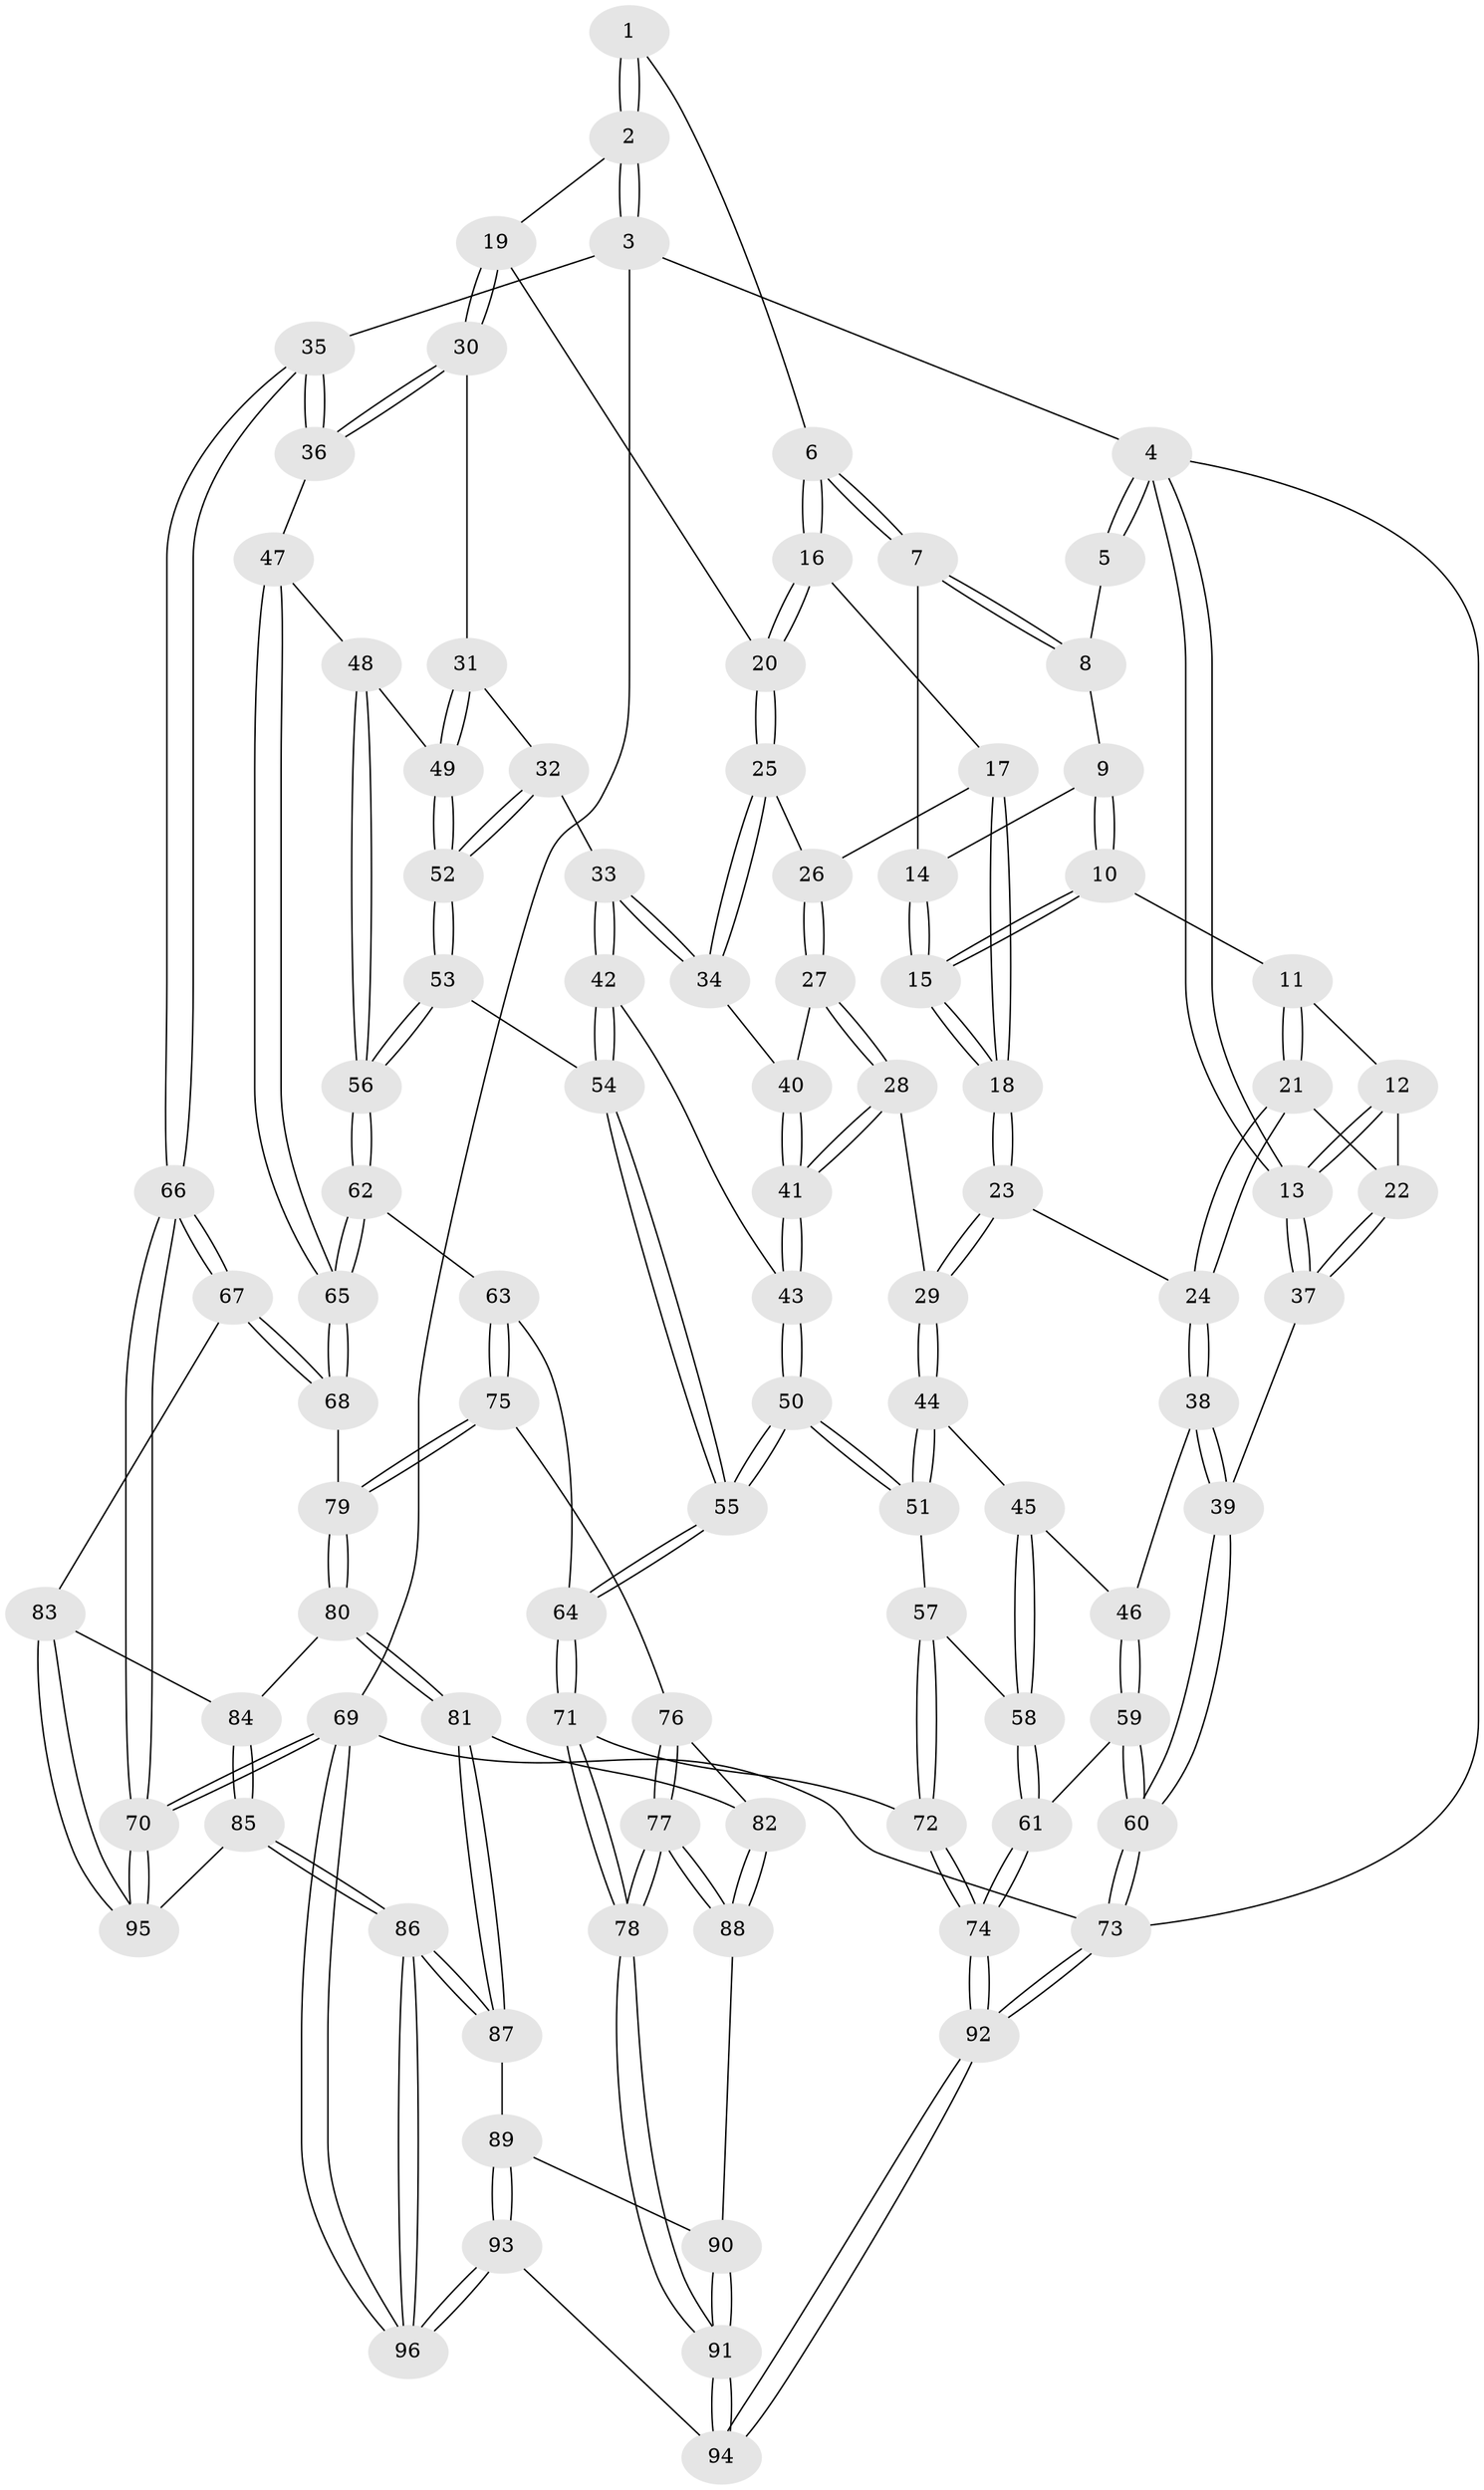 // coarse degree distribution, {3: 0.3958333333333333, 4: 0.5416666666666666, 5: 0.0625}
// Generated by graph-tools (version 1.1) at 2025/38/03/04/25 23:38:27]
// undirected, 96 vertices, 237 edges
graph export_dot {
  node [color=gray90,style=filled];
  1 [pos="+0.6486281791153679+0"];
  2 [pos="+0.9212417212781207+0"];
  3 [pos="+1+0"];
  4 [pos="+0+0"];
  5 [pos="+0.25449800737650036+0"];
  6 [pos="+0.45147711165629817+0.12808644109997513"];
  7 [pos="+0.450691633110489+0.12764214587830788"];
  8 [pos="+0.2652246620965122+0"];
  9 [pos="+0.22222414813373678+0.09706169040039486"];
  10 [pos="+0.19726349114394937+0.1520736375283138"];
  11 [pos="+0.17099256839132213+0.1640361637088582"];
  12 [pos="+0.102910242414767+0.15797989769712556"];
  13 [pos="+0+0"];
  14 [pos="+0.3682989864347001+0.147166494159324"];
  15 [pos="+0.29101391184799824+0.2473529843807437"];
  16 [pos="+0.46414658480800264+0.14960835882487783"];
  17 [pos="+0.444099157983004+0.2164467414734328"];
  18 [pos="+0.31783999042318045+0.2934994221340431"];
  19 [pos="+0.7827849472564916+0.11175697262118382"];
  20 [pos="+0.6702137333679127+0.17969607173962543"];
  21 [pos="+0.1400275637699522+0.2926401469945816"];
  22 [pos="+0+0.2617244543208409"];
  23 [pos="+0.3129057573758562+0.35989127339495824"];
  24 [pos="+0.1568919984855381+0.3754430889611636"];
  25 [pos="+0.6012344861113873+0.3066324365963598"];
  26 [pos="+0.482068443495865+0.2750995371736333"];
  27 [pos="+0.44663342080841506+0.3617732874104005"];
  28 [pos="+0.37002574577909136+0.4061498717449421"];
  29 [pos="+0.3448057483621725+0.4021579031209236"];
  30 [pos="+0.8267665235251788+0.30015122898631247"];
  31 [pos="+0.7056969290362748+0.43145280479799153"];
  32 [pos="+0.6605389635608176+0.4331856028375196"];
  33 [pos="+0.6477287595345356+0.42819178335170394"];
  34 [pos="+0.5998848573514582+0.36011817818513486"];
  35 [pos="+1+0.4145076598904784"];
  36 [pos="+0.964041546470416+0.4335136067993073"];
  37 [pos="+0+0.3551958468960308"];
  38 [pos="+0.05381769344574166+0.47729350321951336"];
  39 [pos="+0+0.46704419640448736"];
  40 [pos="+0.5584870725953153+0.3740763329556672"];
  41 [pos="+0.4681294970277372+0.4860911082115428"];
  42 [pos="+0.5586414329351557+0.5099851671647532"];
  43 [pos="+0.48790767062590956+0.5215175316185386"];
  44 [pos="+0.28676538830187137+0.5461566364018032"];
  45 [pos="+0.28582904066630915+0.5463983420039266"];
  46 [pos="+0.12236239002938602+0.5354053285233275"];
  47 [pos="+0.8578676512541324+0.5473734066810565"];
  48 [pos="+0.8156964754649163+0.53437026414623"];
  49 [pos="+0.8096738346256392+0.5315988345887706"];
  50 [pos="+0.45995902011639717+0.6135653989335407"];
  51 [pos="+0.34060340319956633+0.5967927463842574"];
  52 [pos="+0.6665188468371722+0.578629225518364"];
  53 [pos="+0.6540666489914145+0.6005558426869502"];
  54 [pos="+0.6169320285786253+0.5888452323379363"];
  55 [pos="+0.4796719268638992+0.649986663969057"];
  56 [pos="+0.6731492181663308+0.6617984082756587"];
  57 [pos="+0.325362756065689+0.6601784793092328"];
  58 [pos="+0.21428753522485547+0.7021639603249389"];
  59 [pos="+0.15393073057378615+0.767852639863807"];
  60 [pos="+0+0.8351242027367689"];
  61 [pos="+0.1546061944103769+0.7681017386951334"];
  62 [pos="+0.6733143083880841+0.6629492816171029"];
  63 [pos="+0.6556662081911756+0.6943590924721704"];
  64 [pos="+0.4830488475688061+0.667207303615994"];
  65 [pos="+0.8699658973017311+0.6772311599411167"];
  66 [pos="+1+0.8585881876610915"];
  67 [pos="+0.9485506943357611+0.7503713261756259"];
  68 [pos="+0.8888808627913741+0.7125522033235607"];
  69 [pos="+1+1"];
  70 [pos="+1+1"];
  71 [pos="+0.44783439366150374+0.8120918503026143"];
  72 [pos="+0.3580823514401537+0.8085840207039832"];
  73 [pos="+0+1"];
  74 [pos="+0.24284039035985555+0.8438574323015173"];
  75 [pos="+0.6559907697927075+0.7021542377510398"];
  76 [pos="+0.6546774743488372+0.704812435238016"];
  77 [pos="+0.5048298932571674+0.8152422264926407"];
  78 [pos="+0.4533757320281968+0.8176627518633226"];
  79 [pos="+0.7605327855033731+0.7955241827074053"];
  80 [pos="+0.7582536289402378+0.8004114258663299"];
  81 [pos="+0.7219391153829718+0.8345668056141321"];
  82 [pos="+0.6418843312855206+0.8206479350653273"];
  83 [pos="+0.8273602357523425+0.8919318725489516"];
  84 [pos="+0.7759297070263954+0.8288882563031673"];
  85 [pos="+0.7802650087749872+0.9583990922305697"];
  86 [pos="+0.7561770430263561+0.9890339305774117"];
  87 [pos="+0.7189284628424617+0.9081504330850118"];
  88 [pos="+0.6134022225070824+0.8385306230732488"];
  89 [pos="+0.6334949875003234+0.8933889328604943"];
  90 [pos="+0.6209170535462265+0.8652875220738895"];
  91 [pos="+0.48997423017787994+1"];
  92 [pos="+0.1995087450690507+1"];
  93 [pos="+0.5387369070188224+1"];
  94 [pos="+0.5163150266132227+1"];
  95 [pos="+0.8236392407425207+0.9106524540459143"];
  96 [pos="+0.7307993938279143+1"];
  1 -- 2;
  1 -- 2;
  1 -- 6;
  2 -- 3;
  2 -- 3;
  2 -- 19;
  3 -- 4;
  3 -- 35;
  3 -- 69;
  4 -- 5;
  4 -- 5;
  4 -- 13;
  4 -- 13;
  4 -- 73;
  5 -- 8;
  6 -- 7;
  6 -- 7;
  6 -- 16;
  6 -- 16;
  7 -- 8;
  7 -- 8;
  7 -- 14;
  8 -- 9;
  9 -- 10;
  9 -- 10;
  9 -- 14;
  10 -- 11;
  10 -- 15;
  10 -- 15;
  11 -- 12;
  11 -- 21;
  11 -- 21;
  12 -- 13;
  12 -- 13;
  12 -- 22;
  13 -- 37;
  13 -- 37;
  14 -- 15;
  14 -- 15;
  15 -- 18;
  15 -- 18;
  16 -- 17;
  16 -- 20;
  16 -- 20;
  17 -- 18;
  17 -- 18;
  17 -- 26;
  18 -- 23;
  18 -- 23;
  19 -- 20;
  19 -- 30;
  19 -- 30;
  20 -- 25;
  20 -- 25;
  21 -- 22;
  21 -- 24;
  21 -- 24;
  22 -- 37;
  22 -- 37;
  23 -- 24;
  23 -- 29;
  23 -- 29;
  24 -- 38;
  24 -- 38;
  25 -- 26;
  25 -- 34;
  25 -- 34;
  26 -- 27;
  26 -- 27;
  27 -- 28;
  27 -- 28;
  27 -- 40;
  28 -- 29;
  28 -- 41;
  28 -- 41;
  29 -- 44;
  29 -- 44;
  30 -- 31;
  30 -- 36;
  30 -- 36;
  31 -- 32;
  31 -- 49;
  31 -- 49;
  32 -- 33;
  32 -- 52;
  32 -- 52;
  33 -- 34;
  33 -- 34;
  33 -- 42;
  33 -- 42;
  34 -- 40;
  35 -- 36;
  35 -- 36;
  35 -- 66;
  35 -- 66;
  36 -- 47;
  37 -- 39;
  38 -- 39;
  38 -- 39;
  38 -- 46;
  39 -- 60;
  39 -- 60;
  40 -- 41;
  40 -- 41;
  41 -- 43;
  41 -- 43;
  42 -- 43;
  42 -- 54;
  42 -- 54;
  43 -- 50;
  43 -- 50;
  44 -- 45;
  44 -- 51;
  44 -- 51;
  45 -- 46;
  45 -- 58;
  45 -- 58;
  46 -- 59;
  46 -- 59;
  47 -- 48;
  47 -- 65;
  47 -- 65;
  48 -- 49;
  48 -- 56;
  48 -- 56;
  49 -- 52;
  49 -- 52;
  50 -- 51;
  50 -- 51;
  50 -- 55;
  50 -- 55;
  51 -- 57;
  52 -- 53;
  52 -- 53;
  53 -- 54;
  53 -- 56;
  53 -- 56;
  54 -- 55;
  54 -- 55;
  55 -- 64;
  55 -- 64;
  56 -- 62;
  56 -- 62;
  57 -- 58;
  57 -- 72;
  57 -- 72;
  58 -- 61;
  58 -- 61;
  59 -- 60;
  59 -- 60;
  59 -- 61;
  60 -- 73;
  60 -- 73;
  61 -- 74;
  61 -- 74;
  62 -- 63;
  62 -- 65;
  62 -- 65;
  63 -- 64;
  63 -- 75;
  63 -- 75;
  64 -- 71;
  64 -- 71;
  65 -- 68;
  65 -- 68;
  66 -- 67;
  66 -- 67;
  66 -- 70;
  66 -- 70;
  67 -- 68;
  67 -- 68;
  67 -- 83;
  68 -- 79;
  69 -- 70;
  69 -- 70;
  69 -- 96;
  69 -- 96;
  69 -- 73;
  70 -- 95;
  70 -- 95;
  71 -- 72;
  71 -- 78;
  71 -- 78;
  72 -- 74;
  72 -- 74;
  73 -- 92;
  73 -- 92;
  74 -- 92;
  74 -- 92;
  75 -- 76;
  75 -- 79;
  75 -- 79;
  76 -- 77;
  76 -- 77;
  76 -- 82;
  77 -- 78;
  77 -- 78;
  77 -- 88;
  77 -- 88;
  78 -- 91;
  78 -- 91;
  79 -- 80;
  79 -- 80;
  80 -- 81;
  80 -- 81;
  80 -- 84;
  81 -- 82;
  81 -- 87;
  81 -- 87;
  82 -- 88;
  82 -- 88;
  83 -- 84;
  83 -- 95;
  83 -- 95;
  84 -- 85;
  84 -- 85;
  85 -- 86;
  85 -- 86;
  85 -- 95;
  86 -- 87;
  86 -- 87;
  86 -- 96;
  86 -- 96;
  87 -- 89;
  88 -- 90;
  89 -- 90;
  89 -- 93;
  89 -- 93;
  90 -- 91;
  90 -- 91;
  91 -- 94;
  91 -- 94;
  92 -- 94;
  92 -- 94;
  93 -- 94;
  93 -- 96;
  93 -- 96;
}
